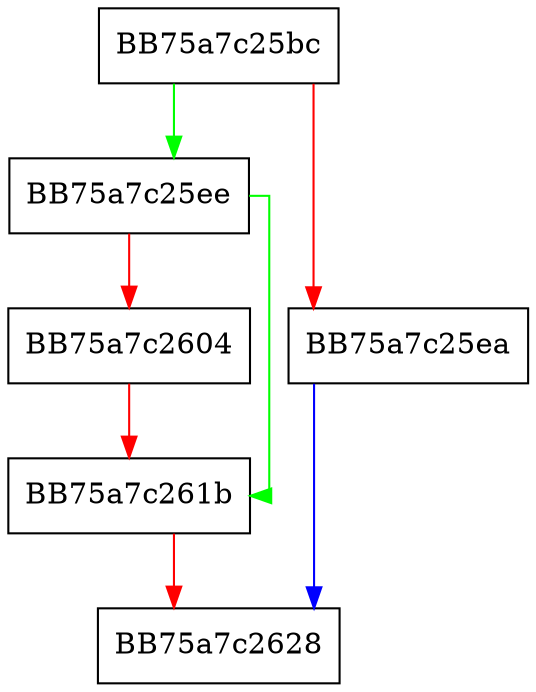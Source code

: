 digraph GetInvolvedDocumentForHipsRule {
  node [shape="box"];
  graph [splines=ortho];
  BB75a7c25bc -> BB75a7c25ee [color="green"];
  BB75a7c25bc -> BB75a7c25ea [color="red"];
  BB75a7c25ea -> BB75a7c2628 [color="blue"];
  BB75a7c25ee -> BB75a7c261b [color="green"];
  BB75a7c25ee -> BB75a7c2604 [color="red"];
  BB75a7c2604 -> BB75a7c261b [color="red"];
  BB75a7c261b -> BB75a7c2628 [color="red"];
}